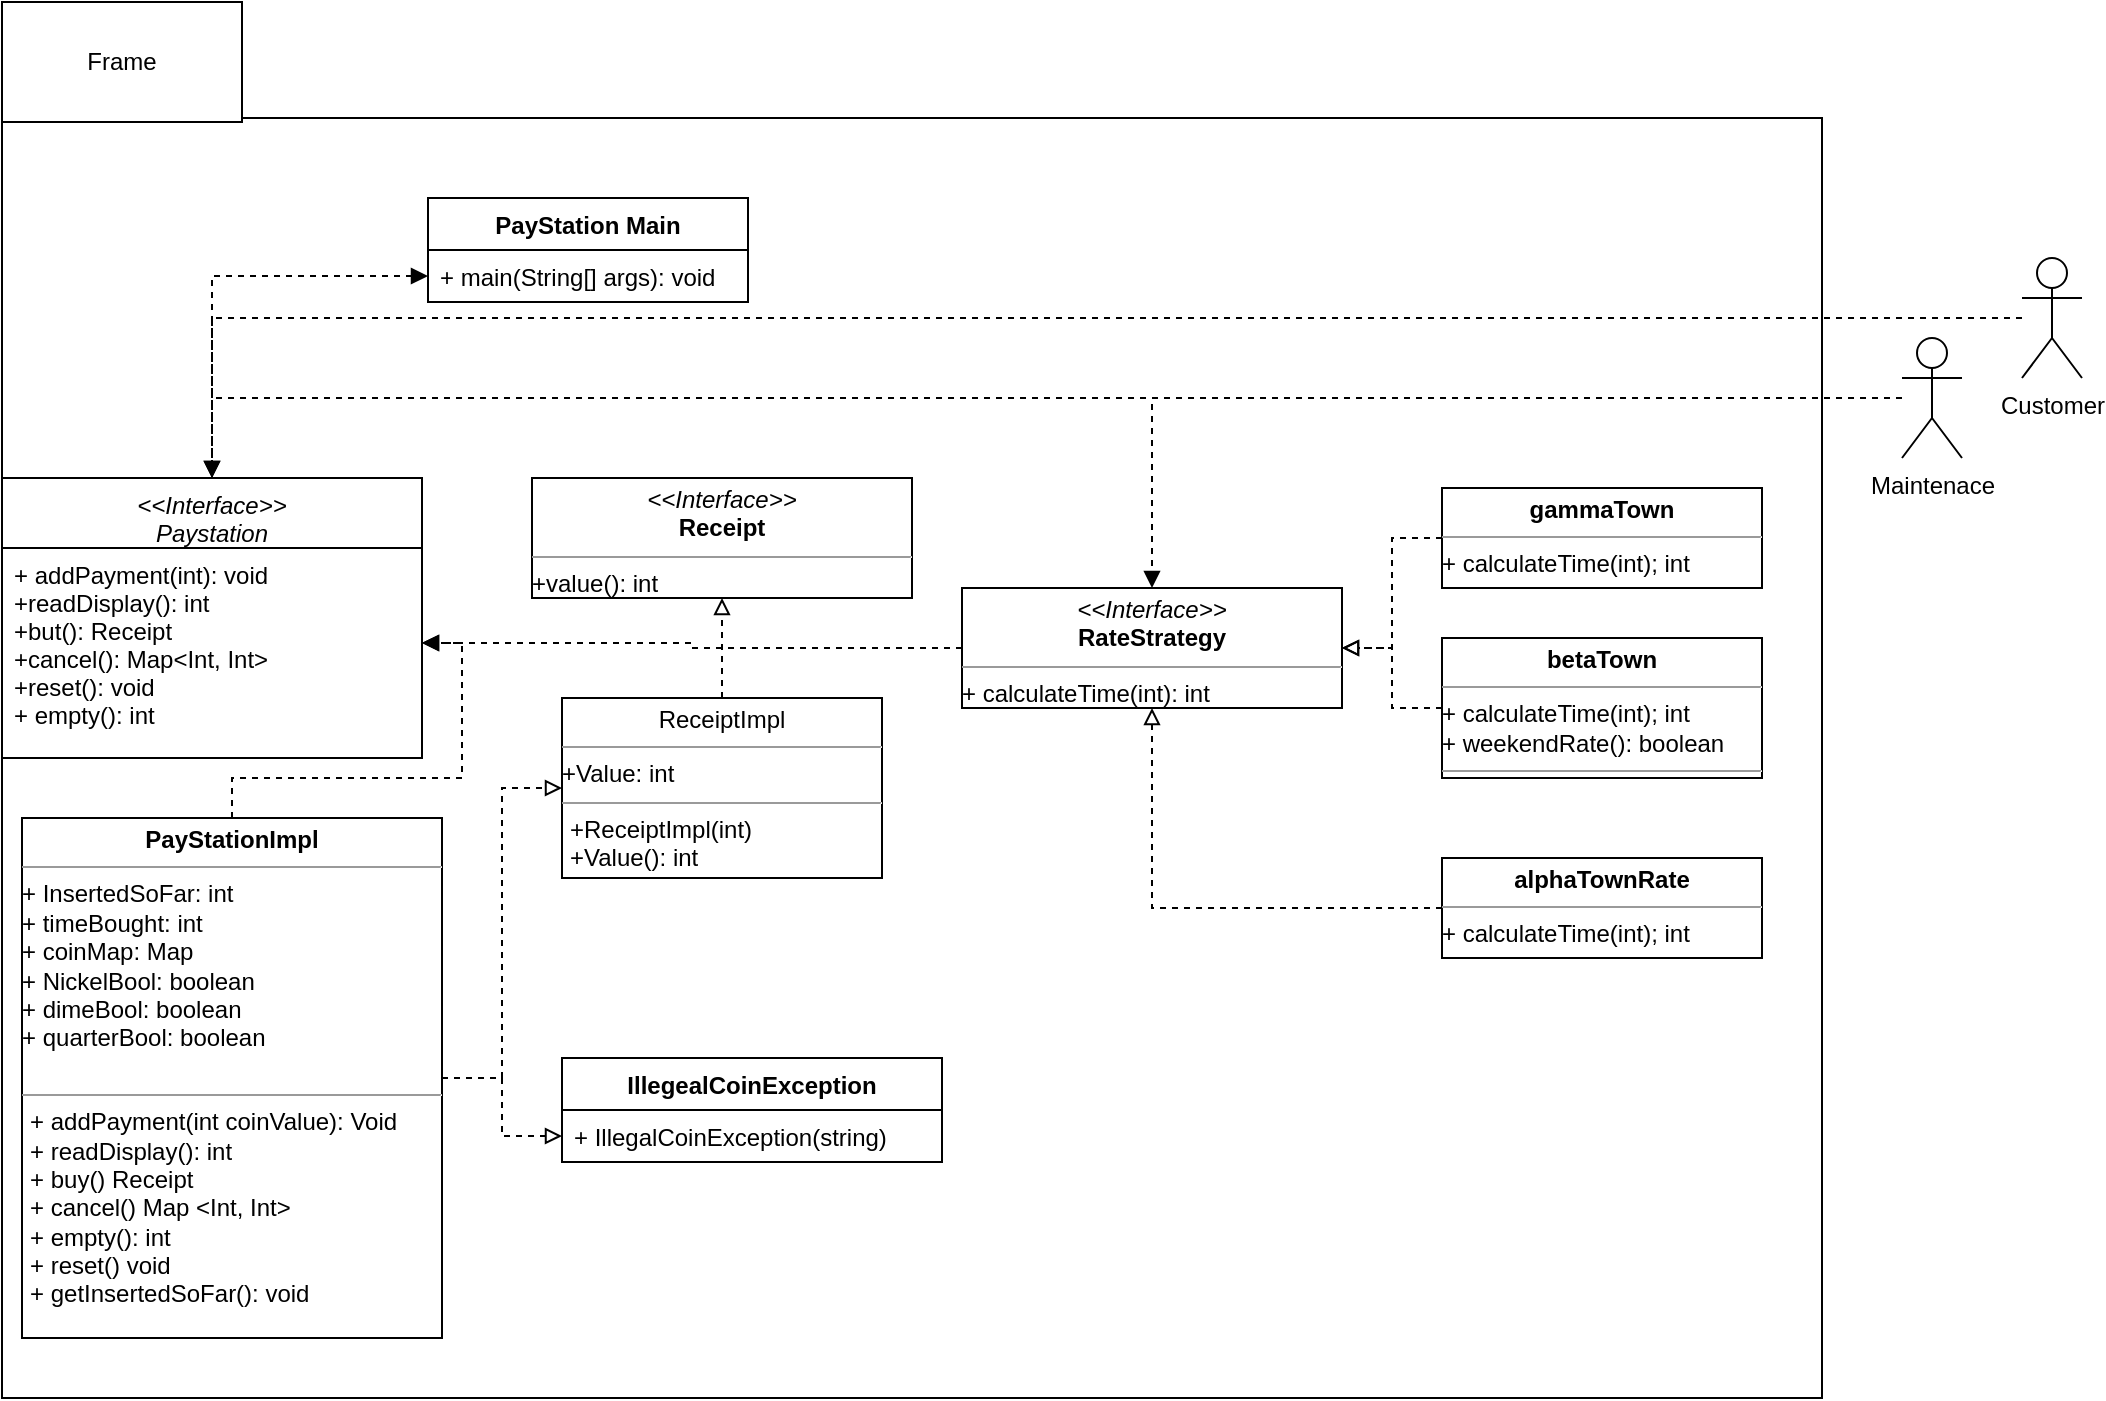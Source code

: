 <mxfile version="12.6.4" type="github">
  <diagram id="C5RBs43oDa-KdzZeNtuy" name="Page-1">
    <mxGraphModel dx="1422" dy="1977" grid="1" gridSize="10" guides="1" tooltips="1" connect="1" arrows="1" fold="1" page="1" pageScale="1" pageWidth="827" pageHeight="1169" math="0" shadow="0">
      <root>
        <mxCell id="WIyWlLk6GJQsqaUBKTNV-0"/>
        <mxCell id="WIyWlLk6GJQsqaUBKTNV-1" parent="WIyWlLk6GJQsqaUBKTNV-0"/>
        <mxCell id="FxX5rggYEgf4YsBbRPgd-57" value="" style="rounded=0;whiteSpace=wrap;html=1;" parent="WIyWlLk6GJQsqaUBKTNV-1" vertex="1">
          <mxGeometry x="120" y="30" width="910" height="640" as="geometry"/>
        </mxCell>
        <mxCell id="FxX5rggYEgf4YsBbRPgd-41" style="edgeStyle=orthogonalEdgeStyle;rounded=0;orthogonalLoop=1;jettySize=auto;html=1;dashed=1;endArrow=block;endFill=1;" parent="WIyWlLk6GJQsqaUBKTNV-1" source="zkfFHV4jXpPFQw0GAbJ--0" target="FxX5rggYEgf4YsBbRPgd-54" edge="1">
          <mxGeometry relative="1" as="geometry">
            <mxPoint x="1185" y="745" as="targetPoint"/>
          </mxGeometry>
        </mxCell>
        <mxCell id="zkfFHV4jXpPFQw0GAbJ--0" value="&lt;&lt;Interface&gt;&gt;&#xa;Paystation" style="swimlane;fontStyle=2;align=center;verticalAlign=top;childLayout=stackLayout;horizontal=1;startSize=35;horizontalStack=0;resizeParent=1;resizeLast=0;collapsible=1;marginBottom=0;rounded=0;shadow=0;strokeWidth=1;" parent="WIyWlLk6GJQsqaUBKTNV-1" vertex="1">
          <mxGeometry x="120" y="210" width="210" height="140" as="geometry">
            <mxRectangle x="230" y="140" width="160" height="26" as="alternateBounds"/>
          </mxGeometry>
        </mxCell>
        <mxCell id="zkfFHV4jXpPFQw0GAbJ--1" value="+ addPayment(int): void&#xa;+readDisplay(): int&#xa;+but(): Receipt&#xa;+cancel(): Map&lt;Int, Int&gt;&#xa;+reset(): void&#xa;+ empty(): int&#xa;&#xa;&#xa;" style="text;align=left;verticalAlign=top;spacingLeft=4;spacingRight=4;overflow=hidden;rotatable=0;points=[[0,0.5],[1,0.5]];portConstraint=eastwest;" parent="zkfFHV4jXpPFQw0GAbJ--0" vertex="1">
          <mxGeometry y="35" width="210" height="95" as="geometry"/>
        </mxCell>
        <mxCell id="FxX5rggYEgf4YsBbRPgd-2" value="Frame" style="rounded=0;whiteSpace=wrap;html=1;" parent="WIyWlLk6GJQsqaUBKTNV-1" vertex="1">
          <mxGeometry x="120" y="-28" width="120" height="60" as="geometry"/>
        </mxCell>
        <mxCell id="FxX5rggYEgf4YsBbRPgd-35" style="edgeStyle=orthogonalEdgeStyle;rounded=0;orthogonalLoop=1;jettySize=auto;html=1;dashed=1;endArrow=block;endFill=0;" parent="WIyWlLk6GJQsqaUBKTNV-1" source="FxX5rggYEgf4YsBbRPgd-27" target="FxX5rggYEgf4YsBbRPgd-28" edge="1">
          <mxGeometry relative="1" as="geometry"/>
        </mxCell>
        <mxCell id="FxX5rggYEgf4YsBbRPgd-27" value="&lt;p style=&quot;margin: 0px ; margin-top: 4px ; text-align: center&quot;&gt;ReceiptImpl&lt;br&gt;&lt;/p&gt;&lt;hr size=&quot;1&quot;&gt;+Value: int&lt;br&gt;&lt;hr size=&quot;1&quot;&gt;&lt;p style=&quot;margin: 0px ; margin-left: 4px&quot;&gt;+ReceiptImpl(int)&lt;/p&gt;&lt;p style=&quot;margin: 0px ; margin-left: 4px&quot;&gt;+Value(): int&lt;br&gt;&lt;/p&gt;" style="verticalAlign=top;align=left;overflow=fill;fontSize=12;fontFamily=Helvetica;html=1;" parent="WIyWlLk6GJQsqaUBKTNV-1" vertex="1">
          <mxGeometry x="400" y="320" width="160" height="90" as="geometry"/>
        </mxCell>
        <mxCell id="FxX5rggYEgf4YsBbRPgd-28" value="&lt;p style=&quot;margin: 0px ; margin-top: 4px ; text-align: center&quot;&gt;&lt;i&gt;&amp;lt;&amp;lt;Interface&amp;gt;&amp;gt;&lt;/i&gt;&lt;br&gt;&lt;b&gt;Receipt&lt;/b&gt;&lt;/p&gt;&lt;hr size=&quot;1&quot;&gt;+value(): int&lt;br&gt;&lt;hr size=&quot;1&quot;&gt;" style="verticalAlign=top;align=left;overflow=fill;fontSize=12;fontFamily=Helvetica;html=1;" parent="WIyWlLk6GJQsqaUBKTNV-1" vertex="1">
          <mxGeometry x="385" y="210" width="190" height="60" as="geometry"/>
        </mxCell>
        <mxCell id="FxX5rggYEgf4YsBbRPgd-58" style="edgeStyle=orthogonalEdgeStyle;rounded=0;orthogonalLoop=1;jettySize=auto;html=1;dashed=1;endArrow=block;endFill=1;" parent="WIyWlLk6GJQsqaUBKTNV-1" source="FxX5rggYEgf4YsBbRPgd-29" target="zkfFHV4jXpPFQw0GAbJ--1" edge="1">
          <mxGeometry relative="1" as="geometry"/>
        </mxCell>
        <mxCell id="FxX5rggYEgf4YsBbRPgd-29" value="&lt;p style=&quot;margin: 0px ; margin-top: 4px ; text-align: center&quot;&gt;&lt;i&gt;&amp;lt;&amp;lt;Interface&amp;gt;&amp;gt;&lt;/i&gt;&lt;br&gt;&lt;b&gt;RateStrategy&lt;/b&gt;&lt;/p&gt;&lt;hr size=&quot;1&quot;&gt;+ calculateTime(int): int&lt;br&gt;&lt;hr size=&quot;1&quot;&gt;&lt;p style=&quot;margin: 0px ; margin-left: 4px&quot;&gt;&lt;br&gt;&lt;/p&gt;" style="verticalAlign=top;align=left;overflow=fill;fontSize=12;fontFamily=Helvetica;html=1;" parent="WIyWlLk6GJQsqaUBKTNV-1" vertex="1">
          <mxGeometry x="600" y="265" width="190" height="60" as="geometry"/>
        </mxCell>
        <mxCell id="FxX5rggYEgf4YsBbRPgd-44" style="edgeStyle=orthogonalEdgeStyle;rounded=0;orthogonalLoop=1;jettySize=auto;html=1;dashed=1;endArrow=block;endFill=0;" parent="WIyWlLk6GJQsqaUBKTNV-1" source="FxX5rggYEgf4YsBbRPgd-32" target="FxX5rggYEgf4YsBbRPgd-29" edge="1">
          <mxGeometry relative="1" as="geometry"/>
        </mxCell>
        <mxCell id="FxX5rggYEgf4YsBbRPgd-32" value="&lt;p style=&quot;margin: 0px ; margin-top: 4px ; text-align: center&quot;&gt;&lt;b&gt;alphaTownRate&lt;/b&gt;&lt;br&gt;&lt;/p&gt;&lt;hr size=&quot;1&quot;&gt;+ calculateTime(int); int&lt;br&gt;&lt;hr size=&quot;1&quot;&gt;&lt;p style=&quot;margin: 0px ; margin-left: 4px&quot;&gt;&lt;br&gt;&lt;/p&gt;" style="verticalAlign=top;align=left;overflow=fill;fontSize=12;fontFamily=Helvetica;html=1;" parent="WIyWlLk6GJQsqaUBKTNV-1" vertex="1">
          <mxGeometry x="840" y="400" width="160" height="50" as="geometry"/>
        </mxCell>
        <mxCell id="FxX5rggYEgf4YsBbRPgd-36" style="edgeStyle=orthogonalEdgeStyle;rounded=0;orthogonalLoop=1;jettySize=auto;html=1;dashed=1;endArrow=block;endFill=0;" parent="WIyWlLk6GJQsqaUBKTNV-1" source="FxX5rggYEgf4YsBbRPgd-33" target="FxX5rggYEgf4YsBbRPgd-27" edge="1">
          <mxGeometry relative="1" as="geometry"/>
        </mxCell>
        <mxCell id="FxX5rggYEgf4YsBbRPgd-37" style="edgeStyle=orthogonalEdgeStyle;rounded=0;orthogonalLoop=1;jettySize=auto;html=1;dashed=1;endArrow=block;endFill=1;" parent="WIyWlLk6GJQsqaUBKTNV-1" source="FxX5rggYEgf4YsBbRPgd-33" target="zkfFHV4jXpPFQw0GAbJ--1" edge="1">
          <mxGeometry relative="1" as="geometry"/>
        </mxCell>
        <mxCell id="FxX5rggYEgf4YsBbRPgd-51" style="edgeStyle=orthogonalEdgeStyle;rounded=0;orthogonalLoop=1;jettySize=auto;html=1;dashed=1;endArrow=block;endFill=0;" parent="WIyWlLk6GJQsqaUBKTNV-1" source="FxX5rggYEgf4YsBbRPgd-33" target="FxX5rggYEgf4YsBbRPgd-48" edge="1">
          <mxGeometry relative="1" as="geometry"/>
        </mxCell>
        <mxCell id="FxX5rggYEgf4YsBbRPgd-33" value="&lt;p style=&quot;margin: 0px ; margin-top: 4px ; text-align: center&quot;&gt;&lt;b&gt;PayStationImpl&lt;/b&gt;&lt;br&gt;&lt;/p&gt;&lt;hr size=&quot;1&quot;&gt;&lt;div&gt;+ InsertedSoFar: int&lt;/div&gt;&lt;div&gt;+ timeBought: int&lt;/div&gt;&lt;div&gt;+ coinMap: Map&lt;/div&gt;&lt;div&gt;+ NickelBool: boolean&lt;/div&gt;&lt;div&gt;+ dimeBool: boolean&lt;/div&gt;&lt;div&gt;+ quarterBool: boolean&lt;/div&gt;&lt;div&gt;&lt;br&gt;&lt;/div&gt;&lt;hr size=&quot;1&quot;&gt;&lt;p style=&quot;margin: 0px ; margin-left: 4px&quot;&gt;+ addPayment(int coinValue): Void&lt;/p&gt;&lt;p style=&quot;margin: 0px ; margin-left: 4px&quot;&gt;+ readDisplay(): int&lt;/p&gt;&lt;p style=&quot;margin: 0px ; margin-left: 4px&quot;&gt;+ buy() Receipt&lt;/p&gt;&lt;p style=&quot;margin: 0px ; margin-left: 4px&quot;&gt;+ cancel() Map &amp;lt;Int, Int&amp;gt;&lt;/p&gt;&lt;p style=&quot;margin: 0px ; margin-left: 4px&quot;&gt;+ empty(): int&lt;/p&gt;&lt;p style=&quot;margin: 0px ; margin-left: 4px&quot;&gt;+ reset() void&lt;/p&gt;&lt;p style=&quot;margin: 0px ; margin-left: 4px&quot;&gt;+ getInsertedSoFar(): void&lt;br&gt;&lt;/p&gt;&lt;p style=&quot;margin: 0px ; margin-left: 4px&quot;&gt;&lt;br&gt;&lt;/p&gt;" style="verticalAlign=top;align=left;overflow=fill;fontSize=12;fontFamily=Helvetica;html=1;" parent="WIyWlLk6GJQsqaUBKTNV-1" vertex="1">
          <mxGeometry x="130" y="380" width="210" height="260" as="geometry"/>
        </mxCell>
        <mxCell id="FxX5rggYEgf4YsBbRPgd-46" style="edgeStyle=orthogonalEdgeStyle;rounded=0;orthogonalLoop=1;jettySize=auto;html=1;dashed=1;endArrow=block;endFill=0;" parent="WIyWlLk6GJQsqaUBKTNV-1" source="FxX5rggYEgf4YsBbRPgd-42" target="FxX5rggYEgf4YsBbRPgd-29" edge="1">
          <mxGeometry relative="1" as="geometry"/>
        </mxCell>
        <mxCell id="FxX5rggYEgf4YsBbRPgd-42" value="&lt;p style=&quot;margin: 0px ; margin-top: 4px ; text-align: center&quot;&gt;&lt;b&gt;gammaTown&lt;/b&gt;&lt;br&gt;&lt;/p&gt;&lt;hr size=&quot;1&quot;&gt;+ calculateTime(int); int&lt;br&gt;&lt;hr size=&quot;1&quot;&gt;&lt;p style=&quot;margin: 0px ; margin-left: 4px&quot;&gt;&lt;br&gt;&lt;/p&gt;" style="verticalAlign=top;align=left;overflow=fill;fontSize=12;fontFamily=Helvetica;html=1;" parent="WIyWlLk6GJQsqaUBKTNV-1" vertex="1">
          <mxGeometry x="840" y="215" width="160" height="50" as="geometry"/>
        </mxCell>
        <mxCell id="FxX5rggYEgf4YsBbRPgd-45" style="edgeStyle=orthogonalEdgeStyle;rounded=0;orthogonalLoop=1;jettySize=auto;html=1;dashed=1;endArrow=block;endFill=0;" parent="WIyWlLk6GJQsqaUBKTNV-1" source="FxX5rggYEgf4YsBbRPgd-43" target="FxX5rggYEgf4YsBbRPgd-29" edge="1">
          <mxGeometry relative="1" as="geometry"/>
        </mxCell>
        <mxCell id="FxX5rggYEgf4YsBbRPgd-43" value="&lt;p style=&quot;margin: 0px ; margin-top: 4px ; text-align: center&quot;&gt;&lt;b&gt;betaTown&lt;/b&gt;&lt;/p&gt;&lt;hr size=&quot;1&quot;&gt;&lt;div&gt;+ calculateTime(int); int&lt;/div&gt;&lt;div&gt;+ weekendRate(): boolean&lt;br&gt;&lt;/div&gt;&lt;hr size=&quot;1&quot;&gt;&lt;p style=&quot;margin: 0px ; margin-left: 4px&quot;&gt;&lt;br&gt;&lt;/p&gt;" style="verticalAlign=top;align=left;overflow=fill;fontSize=12;fontFamily=Helvetica;html=1;" parent="WIyWlLk6GJQsqaUBKTNV-1" vertex="1">
          <mxGeometry x="840" y="290" width="160" height="70" as="geometry"/>
        </mxCell>
        <mxCell id="FxX5rggYEgf4YsBbRPgd-47" value="IllegealCoinException" style="swimlane;fontStyle=1;align=center;verticalAlign=top;childLayout=stackLayout;horizontal=1;startSize=26;horizontalStack=0;resizeParent=1;resizeParentMax=0;resizeLast=0;collapsible=1;marginBottom=0;" parent="WIyWlLk6GJQsqaUBKTNV-1" vertex="1">
          <mxGeometry x="400" y="500" width="190" height="52" as="geometry"/>
        </mxCell>
        <mxCell id="FxX5rggYEgf4YsBbRPgd-48" value="+ IllegalCoinException(string)" style="text;strokeColor=none;fillColor=none;align=left;verticalAlign=top;spacingLeft=4;spacingRight=4;overflow=hidden;rotatable=0;points=[[0,0.5],[1,0.5]];portConstraint=eastwest;" parent="FxX5rggYEgf4YsBbRPgd-47" vertex="1">
          <mxGeometry y="26" width="190" height="26" as="geometry"/>
        </mxCell>
        <mxCell id="FxX5rggYEgf4YsBbRPgd-53" value="PayStation Main" style="swimlane;fontStyle=1;align=center;verticalAlign=top;childLayout=stackLayout;horizontal=1;startSize=26;horizontalStack=0;resizeParent=1;resizeParentMax=0;resizeLast=0;collapsible=1;marginBottom=0;" parent="WIyWlLk6GJQsqaUBKTNV-1" vertex="1">
          <mxGeometry x="333" y="70" width="160" height="52" as="geometry"/>
        </mxCell>
        <mxCell id="FxX5rggYEgf4YsBbRPgd-54" value="+ main(String[] args): void" style="text;strokeColor=none;fillColor=none;align=left;verticalAlign=top;spacingLeft=4;spacingRight=4;overflow=hidden;rotatable=0;points=[[0,0.5],[1,0.5]];portConstraint=eastwest;" parent="FxX5rggYEgf4YsBbRPgd-53" vertex="1">
          <mxGeometry y="26" width="160" height="26" as="geometry"/>
        </mxCell>
        <mxCell id="FxX5rggYEgf4YsBbRPgd-65" style="edgeStyle=orthogonalEdgeStyle;rounded=0;orthogonalLoop=1;jettySize=auto;html=1;dashed=1;endArrow=block;endFill=1;" parent="WIyWlLk6GJQsqaUBKTNV-1" source="FxX5rggYEgf4YsBbRPgd-59" target="zkfFHV4jXpPFQw0GAbJ--0" edge="1">
          <mxGeometry relative="1" as="geometry"/>
        </mxCell>
        <mxCell id="FxX5rggYEgf4YsBbRPgd-59" value="Customer" style="shape=umlActor;verticalLabelPosition=bottom;labelBackgroundColor=#ffffff;verticalAlign=top;html=1;" parent="WIyWlLk6GJQsqaUBKTNV-1" vertex="1">
          <mxGeometry x="1130" y="100" width="30" height="60" as="geometry"/>
        </mxCell>
        <mxCell id="FxX5rggYEgf4YsBbRPgd-81" style="edgeStyle=orthogonalEdgeStyle;rounded=0;orthogonalLoop=1;jettySize=auto;html=1;dashed=1;endArrow=block;endFill=1;" parent="WIyWlLk6GJQsqaUBKTNV-1" source="FxX5rggYEgf4YsBbRPgd-60" target="zkfFHV4jXpPFQw0GAbJ--0" edge="1">
          <mxGeometry relative="1" as="geometry"/>
        </mxCell>
        <mxCell id="FxX5rggYEgf4YsBbRPgd-82" style="edgeStyle=orthogonalEdgeStyle;rounded=0;orthogonalLoop=1;jettySize=auto;html=1;dashed=1;endArrow=block;endFill=1;" parent="WIyWlLk6GJQsqaUBKTNV-1" source="FxX5rggYEgf4YsBbRPgd-60" target="FxX5rggYEgf4YsBbRPgd-29" edge="1">
          <mxGeometry relative="1" as="geometry"/>
        </mxCell>
        <mxCell id="FxX5rggYEgf4YsBbRPgd-60" value="Maintenace" style="shape=umlActor;verticalLabelPosition=bottom;labelBackgroundColor=#ffffff;verticalAlign=top;html=1;" parent="WIyWlLk6GJQsqaUBKTNV-1" vertex="1">
          <mxGeometry x="1070" y="140" width="30" height="60" as="geometry"/>
        </mxCell>
      </root>
    </mxGraphModel>
  </diagram>
</mxfile>
